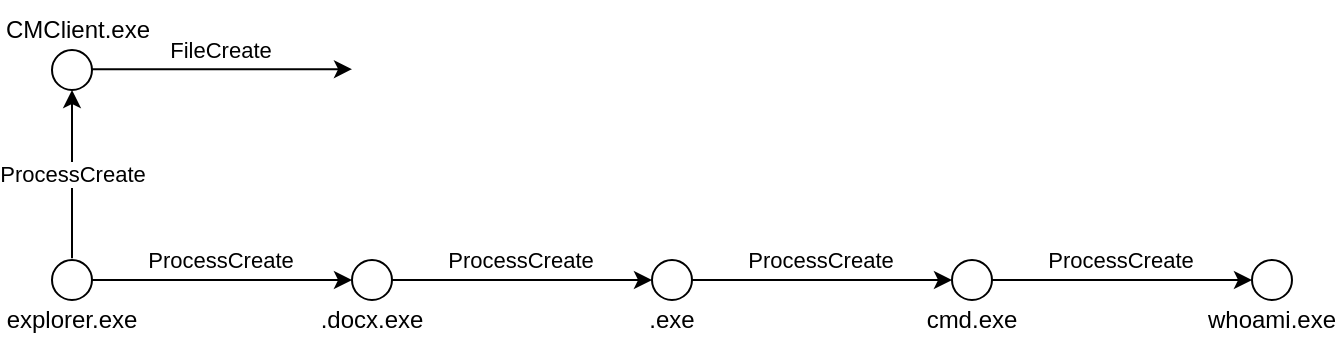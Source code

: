<mxfile version="24.6.5" type="github">
  <diagram name="第 1 页" id="5Uo18wfBu-y3hTD8Gyx5">
    <mxGraphModel dx="1063" dy="381" grid="1" gridSize="10" guides="1" tooltips="1" connect="1" arrows="1" fold="1" page="1" pageScale="1" pageWidth="827" pageHeight="1169" math="0" shadow="0">
      <root>
        <mxCell id="0" />
        <mxCell id="1" parent="0" />
        <mxCell id="jvWQYEqCOIVOs4PS9VrX-1" value="" style="ellipse;whiteSpace=wrap;html=1;aspect=fixed;" vertex="1" parent="1">
          <mxGeometry x="140" y="275" width="20" height="20" as="geometry" />
        </mxCell>
        <mxCell id="jvWQYEqCOIVOs4PS9VrX-2" value="" style="endArrow=classic;html=1;rounded=0;exitX=1;exitY=0.5;exitDx=0;exitDy=0;" edge="1" parent="1" source="jvWQYEqCOIVOs4PS9VrX-1">
          <mxGeometry width="50" height="50" relative="1" as="geometry">
            <mxPoint x="390" y="270" as="sourcePoint" />
            <mxPoint x="290" y="285" as="targetPoint" />
          </mxGeometry>
        </mxCell>
        <mxCell id="jvWQYEqCOIVOs4PS9VrX-3" value="ProcessCreate" style="edgeLabel;html=1;align=center;verticalAlign=middle;resizable=0;points=[];" vertex="1" connectable="0" parent="jvWQYEqCOIVOs4PS9VrX-2">
          <mxGeometry x="-0.16" y="3" relative="1" as="geometry">
            <mxPoint x="9" y="-7" as="offset" />
          </mxGeometry>
        </mxCell>
        <mxCell id="jvWQYEqCOIVOs4PS9VrX-4" value="" style="ellipse;whiteSpace=wrap;html=1;aspect=fixed;" vertex="1" parent="1">
          <mxGeometry x="290" y="275" width="20" height="20" as="geometry" />
        </mxCell>
        <mxCell id="jvWQYEqCOIVOs4PS9VrX-5" value="" style="endArrow=classic;html=1;rounded=0;exitX=1;exitY=0.5;exitDx=0;exitDy=0;" edge="1" parent="1" source="jvWQYEqCOIVOs4PS9VrX-4">
          <mxGeometry width="50" height="50" relative="1" as="geometry">
            <mxPoint x="540" y="270" as="sourcePoint" />
            <mxPoint x="440" y="285" as="targetPoint" />
          </mxGeometry>
        </mxCell>
        <mxCell id="jvWQYEqCOIVOs4PS9VrX-6" value="ProcessCreate" style="edgeLabel;html=1;align=center;verticalAlign=middle;resizable=0;points=[];" vertex="1" connectable="0" parent="jvWQYEqCOIVOs4PS9VrX-5">
          <mxGeometry x="-0.16" y="3" relative="1" as="geometry">
            <mxPoint x="9" y="-7" as="offset" />
          </mxGeometry>
        </mxCell>
        <mxCell id="jvWQYEqCOIVOs4PS9VrX-10" value="explorer.exe" style="text;strokeColor=none;align=center;fillColor=none;html=1;verticalAlign=middle;whiteSpace=wrap;rounded=0;" vertex="1" parent="1">
          <mxGeometry x="120" y="290" width="60" height="30" as="geometry" />
        </mxCell>
        <mxCell id="jvWQYEqCOIVOs4PS9VrX-11" value=".docx.exe" style="text;strokeColor=none;align=center;fillColor=none;html=1;verticalAlign=middle;whiteSpace=wrap;rounded=0;" vertex="1" parent="1">
          <mxGeometry x="270" y="290" width="60" height="30" as="geometry" />
        </mxCell>
        <mxCell id="jvWQYEqCOIVOs4PS9VrX-12" value="" style="ellipse;whiteSpace=wrap;html=1;aspect=fixed;" vertex="1" parent="1">
          <mxGeometry x="440" y="275" width="20" height="20" as="geometry" />
        </mxCell>
        <mxCell id="jvWQYEqCOIVOs4PS9VrX-13" value="" style="endArrow=classic;html=1;rounded=0;exitX=1;exitY=0.5;exitDx=0;exitDy=0;" edge="1" parent="1" source="jvWQYEqCOIVOs4PS9VrX-12">
          <mxGeometry width="50" height="50" relative="1" as="geometry">
            <mxPoint x="690" y="270" as="sourcePoint" />
            <mxPoint x="590" y="285" as="targetPoint" />
          </mxGeometry>
        </mxCell>
        <mxCell id="jvWQYEqCOIVOs4PS9VrX-14" value="ProcessCreate" style="edgeLabel;html=1;align=center;verticalAlign=middle;resizable=0;points=[];" vertex="1" connectable="0" parent="jvWQYEqCOIVOs4PS9VrX-13">
          <mxGeometry x="-0.16" y="3" relative="1" as="geometry">
            <mxPoint x="9" y="-7" as="offset" />
          </mxGeometry>
        </mxCell>
        <mxCell id="jvWQYEqCOIVOs4PS9VrX-15" value=".exe" style="text;strokeColor=none;align=center;fillColor=none;html=1;verticalAlign=middle;whiteSpace=wrap;rounded=0;" vertex="1" parent="1">
          <mxGeometry x="420" y="290" width="60" height="30" as="geometry" />
        </mxCell>
        <mxCell id="jvWQYEqCOIVOs4PS9VrX-17" value="" style="ellipse;whiteSpace=wrap;html=1;aspect=fixed;" vertex="1" parent="1">
          <mxGeometry x="590" y="275" width="20" height="20" as="geometry" />
        </mxCell>
        <mxCell id="jvWQYEqCOIVOs4PS9VrX-18" value="" style="endArrow=classic;html=1;rounded=0;exitX=1;exitY=0.5;exitDx=0;exitDy=0;" edge="1" parent="1" source="jvWQYEqCOIVOs4PS9VrX-17">
          <mxGeometry width="50" height="50" relative="1" as="geometry">
            <mxPoint x="840" y="270" as="sourcePoint" />
            <mxPoint x="740" y="285" as="targetPoint" />
          </mxGeometry>
        </mxCell>
        <mxCell id="jvWQYEqCOIVOs4PS9VrX-19" value="ProcessCreate" style="edgeLabel;html=1;align=center;verticalAlign=middle;resizable=0;points=[];" vertex="1" connectable="0" parent="jvWQYEqCOIVOs4PS9VrX-18">
          <mxGeometry x="-0.16" y="3" relative="1" as="geometry">
            <mxPoint x="9" y="-7" as="offset" />
          </mxGeometry>
        </mxCell>
        <mxCell id="jvWQYEqCOIVOs4PS9VrX-20" value="cmd.exe" style="text;strokeColor=none;align=center;fillColor=none;html=1;verticalAlign=middle;whiteSpace=wrap;rounded=0;" vertex="1" parent="1">
          <mxGeometry x="570" y="290" width="60" height="30" as="geometry" />
        </mxCell>
        <mxCell id="jvWQYEqCOIVOs4PS9VrX-21" value="" style="ellipse;whiteSpace=wrap;html=1;aspect=fixed;" vertex="1" parent="1">
          <mxGeometry x="740" y="275" width="20" height="20" as="geometry" />
        </mxCell>
        <mxCell id="jvWQYEqCOIVOs4PS9VrX-24" value="whoami.exe" style="text;strokeColor=none;align=center;fillColor=none;html=1;verticalAlign=middle;whiteSpace=wrap;rounded=0;" vertex="1" parent="1">
          <mxGeometry x="720" y="290" width="60" height="30" as="geometry" />
        </mxCell>
        <mxCell id="jvWQYEqCOIVOs4PS9VrX-25" value="" style="endArrow=classic;html=1;rounded=0;exitX=1;exitY=0.5;exitDx=0;exitDy=0;" edge="1" parent="1">
          <mxGeometry width="50" height="50" relative="1" as="geometry">
            <mxPoint x="150" y="274.17" as="sourcePoint" />
            <mxPoint x="150" y="190" as="targetPoint" />
          </mxGeometry>
        </mxCell>
        <mxCell id="jvWQYEqCOIVOs4PS9VrX-26" value="ProcessCreate" style="edgeLabel;html=1;align=center;verticalAlign=middle;resizable=0;points=[];" vertex="1" connectable="0" parent="jvWQYEqCOIVOs4PS9VrX-25">
          <mxGeometry x="-0.16" y="3" relative="1" as="geometry">
            <mxPoint x="3" y="-7" as="offset" />
          </mxGeometry>
        </mxCell>
        <mxCell id="jvWQYEqCOIVOs4PS9VrX-27" value="" style="ellipse;whiteSpace=wrap;html=1;aspect=fixed;" vertex="1" parent="1">
          <mxGeometry x="140" y="170" width="20" height="20" as="geometry" />
        </mxCell>
        <mxCell id="jvWQYEqCOIVOs4PS9VrX-28" value="CMClient.exe" style="text;strokeColor=none;align=center;fillColor=none;html=1;verticalAlign=middle;whiteSpace=wrap;rounded=0;" vertex="1" parent="1">
          <mxGeometry x="123" y="145" width="60" height="30" as="geometry" />
        </mxCell>
        <mxCell id="jvWQYEqCOIVOs4PS9VrX-29" value="" style="endArrow=classic;html=1;rounded=0;exitX=1;exitY=0.5;exitDx=0;exitDy=0;edgeStyle=elbowEdgeStyle;" edge="1" parent="1">
          <mxGeometry width="50" height="50" relative="1" as="geometry">
            <mxPoint x="160" y="179.58" as="sourcePoint" />
            <mxPoint x="290" y="179.58" as="targetPoint" />
            <Array as="points">
              <mxPoint x="230" y="180" />
            </Array>
          </mxGeometry>
        </mxCell>
        <mxCell id="jvWQYEqCOIVOs4PS9VrX-30" value="FileCreate" style="edgeLabel;html=1;align=center;verticalAlign=middle;resizable=0;points=[];" vertex="1" connectable="0" parent="jvWQYEqCOIVOs4PS9VrX-29">
          <mxGeometry x="-0.16" y="3" relative="1" as="geometry">
            <mxPoint x="9" y="-7" as="offset" />
          </mxGeometry>
        </mxCell>
      </root>
    </mxGraphModel>
  </diagram>
</mxfile>
